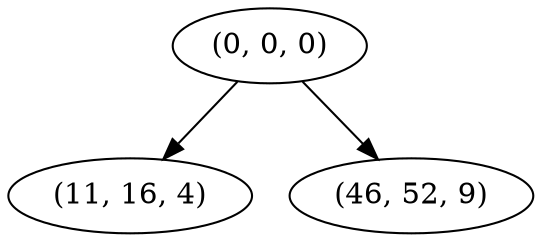 digraph tree {
    "(0, 0, 0)";
    "(11, 16, 4)";
    "(46, 52, 9)";
    "(0, 0, 0)" -> "(11, 16, 4)";
    "(0, 0, 0)" -> "(46, 52, 9)";
}
